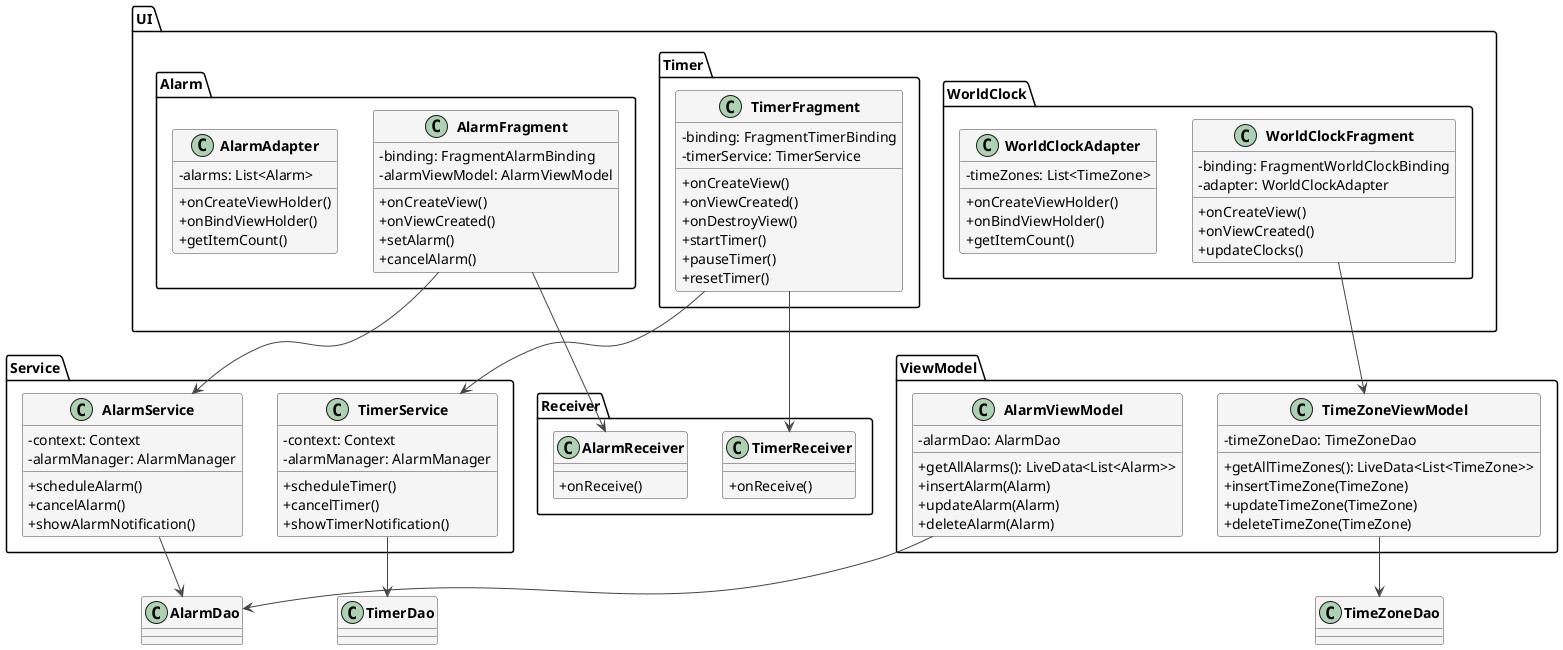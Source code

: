 @startuml
' Estilos y configuraciones
skinparam classAttributeIconSize 0
skinparam classFontStyle bold
skinparam classFontSize 14
skinparam arrowColor #444444
skinparam classBackgroundColor #F5F5F5
skinparam classBorderColor #444444

package "UI" {
    package "Timer" {
        class TimerFragment {
            - binding: FragmentTimerBinding
            - timerService: TimerService
            + onCreateView()
            + onViewCreated()
            + onDestroyView()
            + startTimer()
            + pauseTimer()
            + resetTimer()
        }
    }

    package "Alarm" {
        class AlarmFragment {
            - binding: FragmentAlarmBinding
            - alarmViewModel: AlarmViewModel
            + onCreateView()
            + onViewCreated()
            + setAlarm()
            + cancelAlarm()
        }

        class AlarmAdapter {
            - alarms: List<Alarm>
            + onCreateViewHolder()
            + onBindViewHolder()
            + getItemCount()
        }
    }

    package "WorldClock" {
        class WorldClockFragment {
            - binding: FragmentWorldClockBinding
            - adapter: WorldClockAdapter
            + onCreateView()
            + onViewCreated()
            + updateClocks()
        }

        class WorldClockAdapter {
            - timeZones: List<TimeZone>
            + onCreateViewHolder()
            + onBindViewHolder()
            + getItemCount()
        }
    }
}

package "Service" {
    class TimerService {
        - context: Context
        - alarmManager: AlarmManager
        + scheduleTimer()
        + cancelTimer()
        + showTimerNotification()
    }

    class AlarmService {
        - context: Context
        - alarmManager: AlarmManager
        + scheduleAlarm()
        + cancelAlarm()
        + showAlarmNotification()
    }
}

package "Receiver" {
    class TimerReceiver {
        + onReceive()
    }

    class AlarmReceiver {
        + onReceive()
    }
}

package "ViewModel" {
    class AlarmViewModel {
        - alarmDao: AlarmDao
        + getAllAlarms(): LiveData<List<Alarm>>
        + insertAlarm(Alarm)
        + updateAlarm(Alarm)
        + deleteAlarm(Alarm)
    }

    class TimeZoneViewModel {
        - timeZoneDao: TimeZoneDao
        + getAllTimeZones(): LiveData<List<TimeZone>>
        + insertTimeZone(TimeZone)
        + updateTimeZone(TimeZone)
        + deleteTimeZone(TimeZone)
    }
}

' Relaciones entre clases
TimerFragment --> TimerService
TimerFragment --> TimerReceiver
AlarmFragment --> AlarmService
AlarmFragment --> AlarmReceiver
WorldClockFragment --> TimeZoneViewModel

TimerService --> TimerDao
AlarmService --> AlarmDao

AlarmViewModel --> AlarmDao
TimeZoneViewModel --> TimeZoneDao

@enduml 